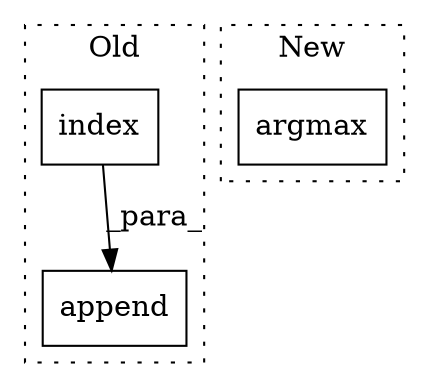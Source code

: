 digraph G {
subgraph cluster0 {
1 [label="index" a="32" s="2348,2368" l="6,1" shape="box"];
3 [label="append" a="32" s="2310,2370" l="7,1" shape="box"];
label = "Old";
style="dotted";
}
subgraph cluster1 {
2 [label="argmax" a="32" s="2159,2178" l="7,1" shape="box"];
label = "New";
style="dotted";
}
1 -> 3 [label="_para_"];
}